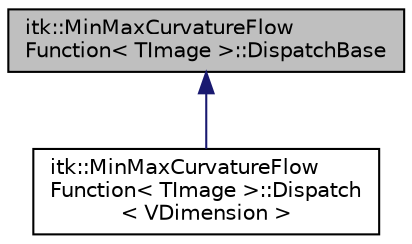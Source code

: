 digraph "itk::MinMaxCurvatureFlowFunction&lt; TImage &gt;::DispatchBase"
{
 // LATEX_PDF_SIZE
  edge [fontname="Helvetica",fontsize="10",labelfontname="Helvetica",labelfontsize="10"];
  node [fontname="Helvetica",fontsize="10",shape=record];
  Node1 [label="itk::MinMaxCurvatureFlow\lFunction\< TImage \>::DispatchBase",height=0.2,width=0.4,color="black", fillcolor="grey75", style="filled", fontcolor="black",tooltip=" "];
  Node1 -> Node2 [dir="back",color="midnightblue",fontsize="10",style="solid",fontname="Helvetica"];
  Node2 [label="itk::MinMaxCurvatureFlow\lFunction\< TImage \>::Dispatch\l\< VDimension \>",height=0.2,width=0.4,color="black", fillcolor="white", style="filled",URL="$structitk_1_1MinMaxCurvatureFlowFunction_1_1Dispatch.html",tooltip=" "];
}
